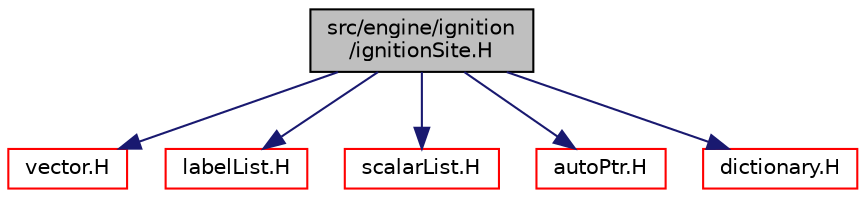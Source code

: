 digraph "src/engine/ignition/ignitionSite.H"
{
  bgcolor="transparent";
  edge [fontname="Helvetica",fontsize="10",labelfontname="Helvetica",labelfontsize="10"];
  node [fontname="Helvetica",fontsize="10",shape=record];
  Node0 [label="src/engine/ignition\l/ignitionSite.H",height=0.2,width=0.4,color="black", fillcolor="grey75", style="filled", fontcolor="black"];
  Node0 -> Node1 [color="midnightblue",fontsize="10",style="solid",fontname="Helvetica"];
  Node1 [label="vector.H",height=0.2,width=0.4,color="red",URL="$a13694.html"];
  Node0 -> Node57 [color="midnightblue",fontsize="10",style="solid",fontname="Helvetica"];
  Node57 [label="labelList.H",height=0.2,width=0.4,color="red",URL="$a13154.html"];
  Node0 -> Node71 [color="midnightblue",fontsize="10",style="solid",fontname="Helvetica"];
  Node71 [label="scalarList.H",height=0.2,width=0.4,color="red",URL="$a13322.html"];
  Node0 -> Node64 [color="midnightblue",fontsize="10",style="solid",fontname="Helvetica"];
  Node64 [label="autoPtr.H",height=0.2,width=0.4,color="red",URL="$a11828.html"];
  Node0 -> Node72 [color="midnightblue",fontsize="10",style="solid",fontname="Helvetica"];
  Node72 [label="dictionary.H",height=0.2,width=0.4,color="red",URL="$a09506.html"];
}
